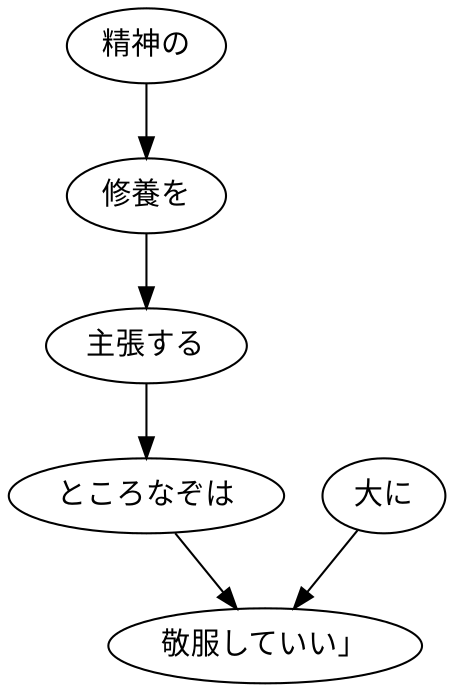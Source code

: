 digraph graph6058 {
	node0 [label="精神の"];
	node1 [label="修養を"];
	node2 [label="主張する"];
	node3 [label="ところなぞは"];
	node4 [label="大に"];
	node5 [label="敬服していい」"];
	node0 -> node1;
	node1 -> node2;
	node2 -> node3;
	node3 -> node5;
	node4 -> node5;
}
